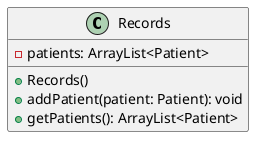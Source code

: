 @startuml
'https://plantuml.com/class-diagram

class Records {
-patients: ArrayList<Patient>
+Records()
+addPatient(patient: Patient): void
+getPatients(): ArrayList<Patient>
}

@enduml